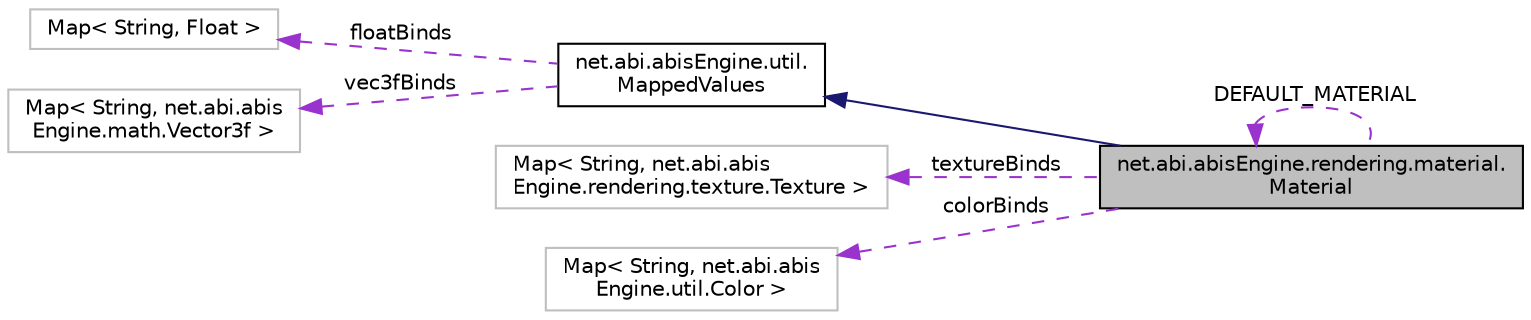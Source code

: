 digraph "net.abi.abisEngine.rendering.material.Material"
{
 // LATEX_PDF_SIZE
  edge [fontname="Helvetica",fontsize="10",labelfontname="Helvetica",labelfontsize="10"];
  node [fontname="Helvetica",fontsize="10",shape=record];
  rankdir="LR";
  Node1 [label="net.abi.abisEngine.rendering.material.\lMaterial",height=0.2,width=0.4,color="black", fillcolor="grey75", style="filled", fontcolor="black",tooltip=" "];
  Node2 -> Node1 [dir="back",color="midnightblue",fontsize="10",style="solid",fontname="Helvetica"];
  Node2 [label="net.abi.abisEngine.util.\lMappedValues",height=0.2,width=0.4,color="black", fillcolor="white", style="filled",URL="$db/de9/classnet_1_1abi_1_1abis_engine_1_1util_1_1_mapped_values.html",tooltip=" "];
  Node3 -> Node2 [dir="back",color="darkorchid3",fontsize="10",style="dashed",label=" floatBinds" ,fontname="Helvetica"];
  Node3 [label="Map\< String, Float \>",height=0.2,width=0.4,color="grey75", fillcolor="white", style="filled",tooltip=" "];
  Node4 -> Node2 [dir="back",color="darkorchid3",fontsize="10",style="dashed",label=" vec3fBinds" ,fontname="Helvetica"];
  Node4 [label="Map\< String, net.abi.abis\lEngine.math.Vector3f \>",height=0.2,width=0.4,color="grey75", fillcolor="white", style="filled",tooltip=" "];
  Node5 -> Node1 [dir="back",color="darkorchid3",fontsize="10",style="dashed",label=" textureBinds" ,fontname="Helvetica"];
  Node5 [label="Map\< String, net.abi.abis\lEngine.rendering.texture.Texture \>",height=0.2,width=0.4,color="grey75", fillcolor="white", style="filled",tooltip=" "];
  Node1 -> Node1 [dir="back",color="darkorchid3",fontsize="10",style="dashed",label=" DEFAULT_MATERIAL" ,fontname="Helvetica"];
  Node6 -> Node1 [dir="back",color="darkorchid3",fontsize="10",style="dashed",label=" colorBinds" ,fontname="Helvetica"];
  Node6 [label="Map\< String, net.abi.abis\lEngine.util.Color \>",height=0.2,width=0.4,color="grey75", fillcolor="white", style="filled",tooltip=" "];
}
